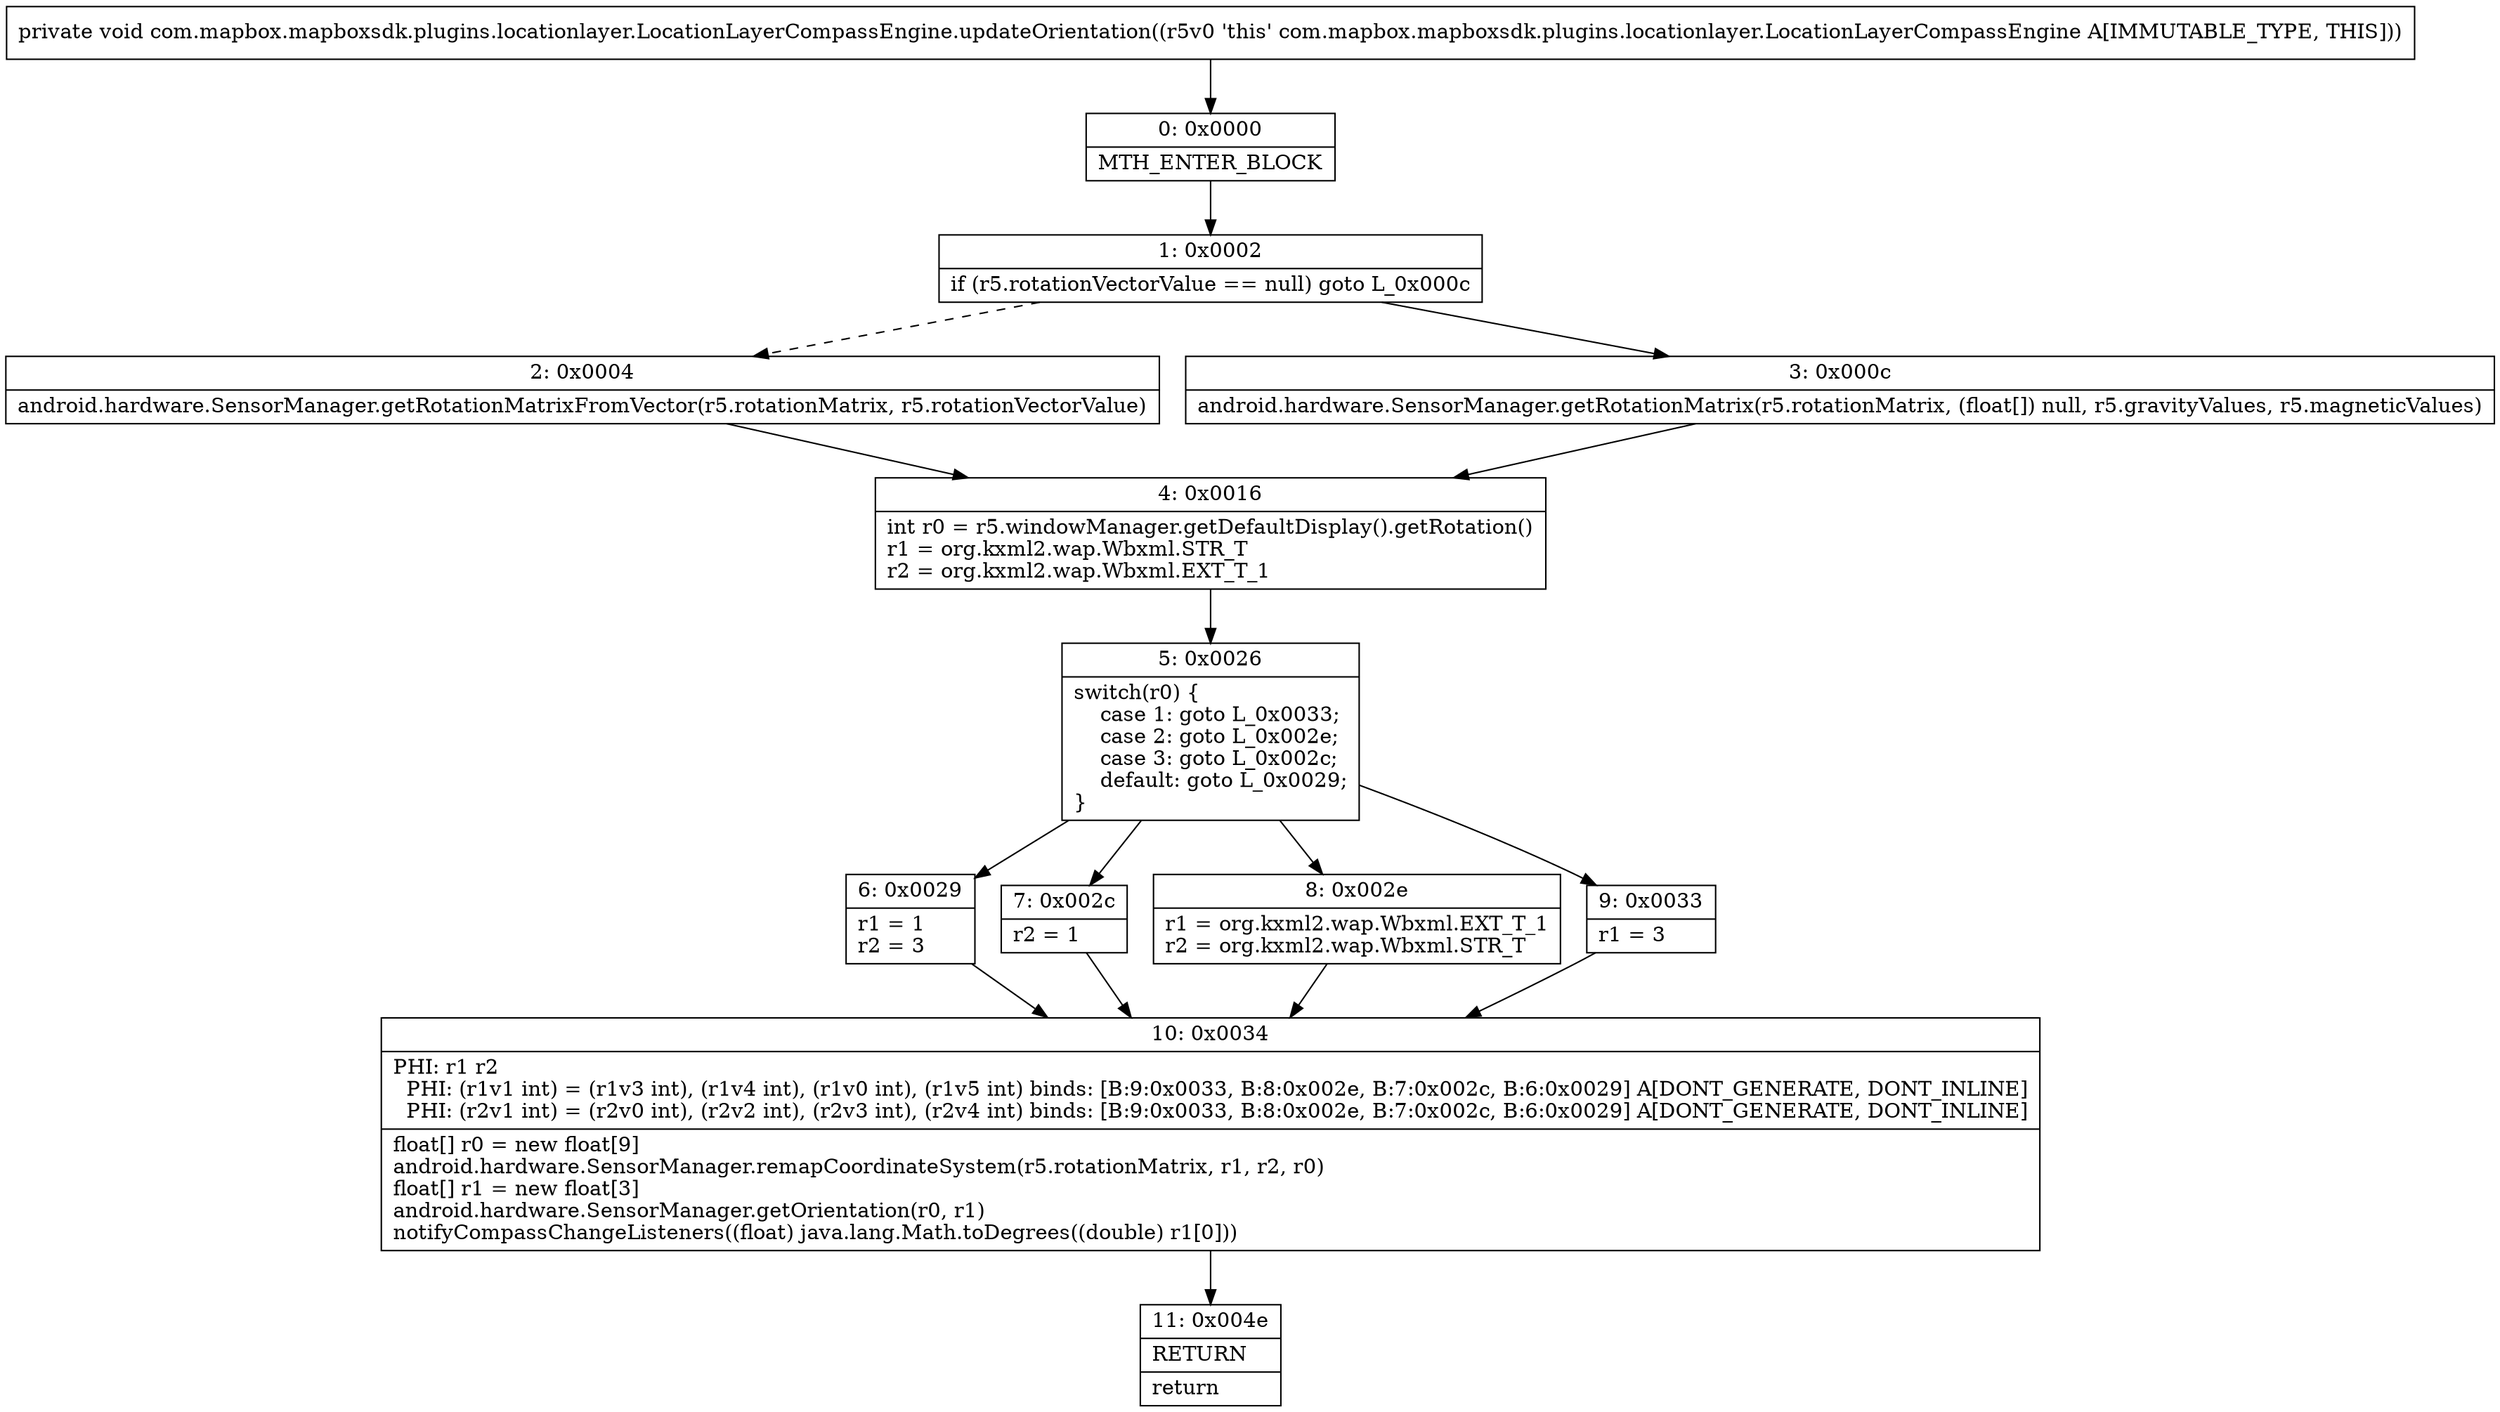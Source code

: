 digraph "CFG forcom.mapbox.mapboxsdk.plugins.locationlayer.LocationLayerCompassEngine.updateOrientation()V" {
Node_0 [shape=record,label="{0\:\ 0x0000|MTH_ENTER_BLOCK\l}"];
Node_1 [shape=record,label="{1\:\ 0x0002|if (r5.rotationVectorValue == null) goto L_0x000c\l}"];
Node_2 [shape=record,label="{2\:\ 0x0004|android.hardware.SensorManager.getRotationMatrixFromVector(r5.rotationMatrix, r5.rotationVectorValue)\l}"];
Node_3 [shape=record,label="{3\:\ 0x000c|android.hardware.SensorManager.getRotationMatrix(r5.rotationMatrix, (float[]) null, r5.gravityValues, r5.magneticValues)\l}"];
Node_4 [shape=record,label="{4\:\ 0x0016|int r0 = r5.windowManager.getDefaultDisplay().getRotation()\lr1 = org.kxml2.wap.Wbxml.STR_T\lr2 = org.kxml2.wap.Wbxml.EXT_T_1\l}"];
Node_5 [shape=record,label="{5\:\ 0x0026|switch(r0) \{\l    case 1: goto L_0x0033;\l    case 2: goto L_0x002e;\l    case 3: goto L_0x002c;\l    default: goto L_0x0029;\l\}\l}"];
Node_6 [shape=record,label="{6\:\ 0x0029|r1 = 1\lr2 = 3\l}"];
Node_7 [shape=record,label="{7\:\ 0x002c|r2 = 1\l}"];
Node_8 [shape=record,label="{8\:\ 0x002e|r1 = org.kxml2.wap.Wbxml.EXT_T_1\lr2 = org.kxml2.wap.Wbxml.STR_T\l}"];
Node_9 [shape=record,label="{9\:\ 0x0033|r1 = 3\l}"];
Node_10 [shape=record,label="{10\:\ 0x0034|PHI: r1 r2 \l  PHI: (r1v1 int) = (r1v3 int), (r1v4 int), (r1v0 int), (r1v5 int) binds: [B:9:0x0033, B:8:0x002e, B:7:0x002c, B:6:0x0029] A[DONT_GENERATE, DONT_INLINE]\l  PHI: (r2v1 int) = (r2v0 int), (r2v2 int), (r2v3 int), (r2v4 int) binds: [B:9:0x0033, B:8:0x002e, B:7:0x002c, B:6:0x0029] A[DONT_GENERATE, DONT_INLINE]\l|float[] r0 = new float[9]\landroid.hardware.SensorManager.remapCoordinateSystem(r5.rotationMatrix, r1, r2, r0)\lfloat[] r1 = new float[3]\landroid.hardware.SensorManager.getOrientation(r0, r1)\lnotifyCompassChangeListeners((float) java.lang.Math.toDegrees((double) r1[0]))\l}"];
Node_11 [shape=record,label="{11\:\ 0x004e|RETURN\l|return\l}"];
MethodNode[shape=record,label="{private void com.mapbox.mapboxsdk.plugins.locationlayer.LocationLayerCompassEngine.updateOrientation((r5v0 'this' com.mapbox.mapboxsdk.plugins.locationlayer.LocationLayerCompassEngine A[IMMUTABLE_TYPE, THIS])) }"];
MethodNode -> Node_0;
Node_0 -> Node_1;
Node_1 -> Node_2[style=dashed];
Node_1 -> Node_3;
Node_2 -> Node_4;
Node_3 -> Node_4;
Node_4 -> Node_5;
Node_5 -> Node_6;
Node_5 -> Node_7;
Node_5 -> Node_8;
Node_5 -> Node_9;
Node_6 -> Node_10;
Node_7 -> Node_10;
Node_8 -> Node_10;
Node_9 -> Node_10;
Node_10 -> Node_11;
}

